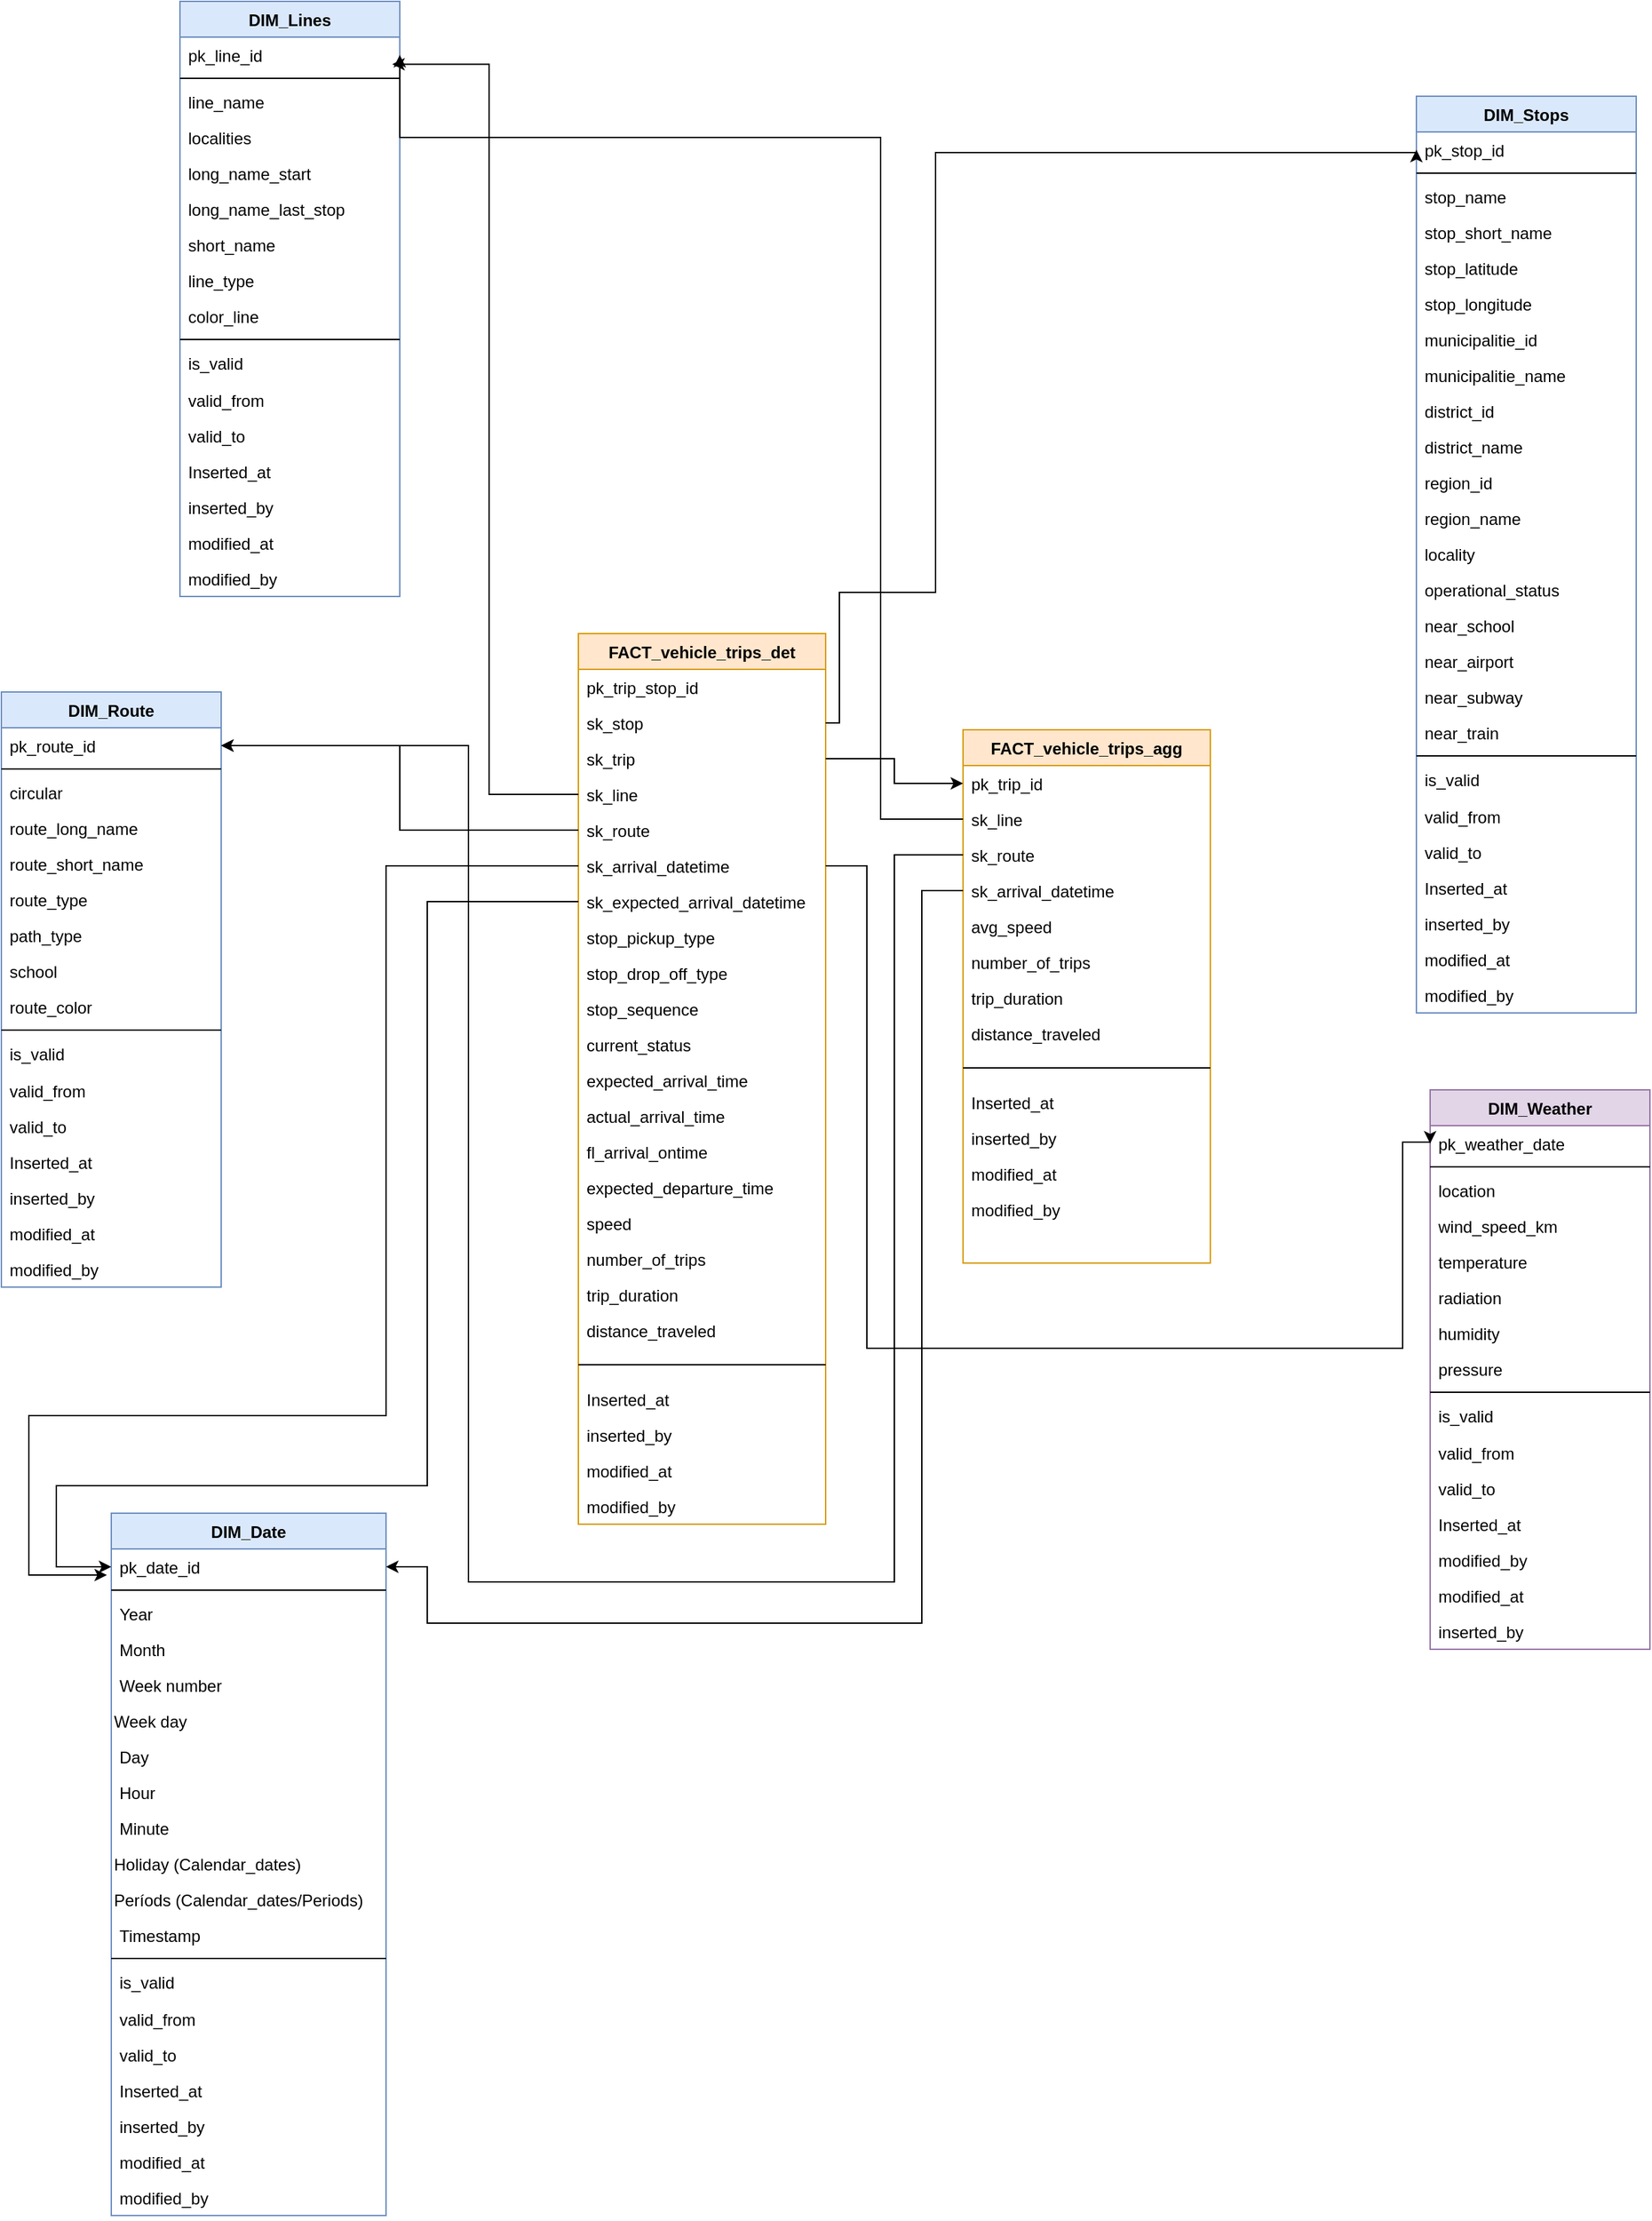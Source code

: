 <mxfile version="26.0.3">
  <diagram id="C5RBs43oDa-KdzZeNtuy" name="Page-1">
    <mxGraphModel dx="2336" dy="1954" grid="1" gridSize="10" guides="1" tooltips="1" connect="1" arrows="1" fold="1" page="1" pageScale="1" pageWidth="827" pageHeight="1169" math="0" shadow="0">
      <root>
        <mxCell id="WIyWlLk6GJQsqaUBKTNV-0" />
        <mxCell id="WIyWlLk6GJQsqaUBKTNV-1" parent="WIyWlLk6GJQsqaUBKTNV-0" />
        <mxCell id="zkfFHV4jXpPFQw0GAbJ--0" value="DIM_Stops" style="swimlane;fontStyle=1;align=center;verticalAlign=top;childLayout=stackLayout;horizontal=1;startSize=26;horizontalStack=0;resizeParent=1;resizeLast=0;collapsible=1;marginBottom=0;rounded=0;shadow=0;strokeWidth=1;fillColor=#dae8fc;strokeColor=#6c8ebf;" parent="WIyWlLk6GJQsqaUBKTNV-1" vertex="1">
          <mxGeometry x="960" y="39" width="160" height="667" as="geometry">
            <mxRectangle x="230" y="140" width="160" height="26" as="alternateBounds" />
          </mxGeometry>
        </mxCell>
        <mxCell id="_TcO5piXAlXQWF_fzurX-78" value="pk_stop_id" style="text;align=left;verticalAlign=top;spacingLeft=4;spacingRight=4;overflow=hidden;rotatable=0;points=[[0,0.5],[1,0.5]];portConstraint=eastwest;" vertex="1" parent="zkfFHV4jXpPFQw0GAbJ--0">
          <mxGeometry y="26" width="160" height="26" as="geometry" />
        </mxCell>
        <mxCell id="_TcO5piXAlXQWF_fzurX-111" value="" style="line;html=1;strokeWidth=1;align=left;verticalAlign=middle;spacingTop=-1;spacingLeft=3;spacingRight=3;rotatable=0;labelPosition=right;points=[];portConstraint=eastwest;" vertex="1" parent="zkfFHV4jXpPFQw0GAbJ--0">
          <mxGeometry y="52" width="160" height="8" as="geometry" />
        </mxCell>
        <mxCell id="ytz7FSk_HXRQJkS6BDHi-58" value="stop_name" style="text;align=left;verticalAlign=top;spacingLeft=4;spacingRight=4;overflow=hidden;rotatable=0;points=[[0,0.5],[1,0.5]];portConstraint=eastwest;" parent="zkfFHV4jXpPFQw0GAbJ--0" vertex="1">
          <mxGeometry y="60" width="160" height="26" as="geometry" />
        </mxCell>
        <mxCell id="_TcO5piXAlXQWF_fzurX-109" value="stop_short_name" style="text;align=left;verticalAlign=top;spacingLeft=4;spacingRight=4;overflow=hidden;rotatable=0;points=[[0,0.5],[1,0.5]];portConstraint=eastwest;" vertex="1" parent="zkfFHV4jXpPFQw0GAbJ--0">
          <mxGeometry y="86" width="160" height="26" as="geometry" />
        </mxCell>
        <mxCell id="_TcO5piXAlXQWF_fzurX-102" value="stop_latitude" style="text;align=left;verticalAlign=top;spacingLeft=4;spacingRight=4;overflow=hidden;rotatable=0;points=[[0,0.5],[1,0.5]];portConstraint=eastwest;" vertex="1" parent="zkfFHV4jXpPFQw0GAbJ--0">
          <mxGeometry y="112" width="160" height="26" as="geometry" />
        </mxCell>
        <mxCell id="_TcO5piXAlXQWF_fzurX-103" value="stop_longitude" style="text;align=left;verticalAlign=top;spacingLeft=4;spacingRight=4;overflow=hidden;rotatable=0;points=[[0,0.5],[1,0.5]];portConstraint=eastwest;" vertex="1" parent="zkfFHV4jXpPFQw0GAbJ--0">
          <mxGeometry y="138" width="160" height="26" as="geometry" />
        </mxCell>
        <mxCell id="zkfFHV4jXpPFQw0GAbJ--1" value="municipalitie_id" style="text;align=left;verticalAlign=top;spacingLeft=4;spacingRight=4;overflow=hidden;rotatable=0;points=[[0,0.5],[1,0.5]];portConstraint=eastwest;" parent="zkfFHV4jXpPFQw0GAbJ--0" vertex="1">
          <mxGeometry y="164" width="160" height="26" as="geometry" />
        </mxCell>
        <mxCell id="zkfFHV4jXpPFQw0GAbJ--3" value="municipalitie_name" style="text;align=left;verticalAlign=top;spacingLeft=4;spacingRight=4;overflow=hidden;rotatable=0;points=[[0,0.5],[1,0.5]];portConstraint=eastwest;rounded=0;shadow=0;html=0;" parent="zkfFHV4jXpPFQw0GAbJ--0" vertex="1">
          <mxGeometry y="190" width="160" height="26" as="geometry" />
        </mxCell>
        <mxCell id="ytz7FSk_HXRQJkS6BDHi-59" value="district_id" style="text;align=left;verticalAlign=top;spacingLeft=4;spacingRight=4;overflow=hidden;rotatable=0;points=[[0,0.5],[1,0.5]];portConstraint=eastwest;" parent="zkfFHV4jXpPFQw0GAbJ--0" vertex="1">
          <mxGeometry y="216" width="160" height="26" as="geometry" />
        </mxCell>
        <mxCell id="zkfFHV4jXpPFQw0GAbJ--2" value="district_name" style="text;align=left;verticalAlign=top;spacingLeft=4;spacingRight=4;overflow=hidden;rotatable=0;points=[[0,0.5],[1,0.5]];portConstraint=eastwest;rounded=0;shadow=0;html=0;" parent="zkfFHV4jXpPFQw0GAbJ--0" vertex="1">
          <mxGeometry y="242" width="160" height="26" as="geometry" />
        </mxCell>
        <mxCell id="ytz7FSk_HXRQJkS6BDHi-60" value="region_id" style="text;align=left;verticalAlign=top;spacingLeft=4;spacingRight=4;overflow=hidden;rotatable=0;points=[[0,0.5],[1,0.5]];portConstraint=eastwest;rounded=0;shadow=0;html=0;" parent="zkfFHV4jXpPFQw0GAbJ--0" vertex="1">
          <mxGeometry y="268" width="160" height="26" as="geometry" />
        </mxCell>
        <mxCell id="ytz7FSk_HXRQJkS6BDHi-61" value="region_name" style="text;align=left;verticalAlign=top;spacingLeft=4;spacingRight=4;overflow=hidden;rotatable=0;points=[[0,0.5],[1,0.5]];portConstraint=eastwest;rounded=0;shadow=0;html=0;" parent="zkfFHV4jXpPFQw0GAbJ--0" vertex="1">
          <mxGeometry y="294" width="160" height="26" as="geometry" />
        </mxCell>
        <mxCell id="_TcO5piXAlXQWF_fzurX-177" value="locality" style="text;align=left;verticalAlign=top;spacingLeft=4;spacingRight=4;overflow=hidden;rotatable=0;points=[[0,0.5],[1,0.5]];portConstraint=eastwest;rounded=0;shadow=0;html=0;" vertex="1" parent="zkfFHV4jXpPFQw0GAbJ--0">
          <mxGeometry y="320" width="160" height="26" as="geometry" />
        </mxCell>
        <mxCell id="_TcO5piXAlXQWF_fzurX-104" value="operational_status" style="text;align=left;verticalAlign=top;spacingLeft=4;spacingRight=4;overflow=hidden;rotatable=0;points=[[0,0.5],[1,0.5]];portConstraint=eastwest;" vertex="1" parent="zkfFHV4jXpPFQw0GAbJ--0">
          <mxGeometry y="346" width="160" height="26" as="geometry" />
        </mxCell>
        <mxCell id="_TcO5piXAlXQWF_fzurX-105" value="near_school" style="text;align=left;verticalAlign=top;spacingLeft=4;spacingRight=4;overflow=hidden;rotatable=0;points=[[0,0.5],[1,0.5]];portConstraint=eastwest;" vertex="1" parent="zkfFHV4jXpPFQw0GAbJ--0">
          <mxGeometry y="372" width="160" height="26" as="geometry" />
        </mxCell>
        <mxCell id="_TcO5piXAlXQWF_fzurX-106" value="near_airport" style="text;align=left;verticalAlign=top;spacingLeft=4;spacingRight=4;overflow=hidden;rotatable=0;points=[[0,0.5],[1,0.5]];portConstraint=eastwest;" vertex="1" parent="zkfFHV4jXpPFQw0GAbJ--0">
          <mxGeometry y="398" width="160" height="26" as="geometry" />
        </mxCell>
        <mxCell id="_TcO5piXAlXQWF_fzurX-107" value="near_subway" style="text;align=left;verticalAlign=top;spacingLeft=4;spacingRight=4;overflow=hidden;rotatable=0;points=[[0,0.5],[1,0.5]];portConstraint=eastwest;" vertex="1" parent="zkfFHV4jXpPFQw0GAbJ--0">
          <mxGeometry y="424" width="160" height="26" as="geometry" />
        </mxCell>
        <mxCell id="_TcO5piXAlXQWF_fzurX-108" value="near_train" style="text;align=left;verticalAlign=top;spacingLeft=4;spacingRight=4;overflow=hidden;rotatable=0;points=[[0,0.5],[1,0.5]];portConstraint=eastwest;" vertex="1" parent="zkfFHV4jXpPFQw0GAbJ--0">
          <mxGeometry y="450" width="160" height="26" as="geometry" />
        </mxCell>
        <mxCell id="zkfFHV4jXpPFQw0GAbJ--4" value="" style="line;html=1;strokeWidth=1;align=left;verticalAlign=middle;spacingTop=-1;spacingLeft=3;spacingRight=3;rotatable=0;labelPosition=right;points=[];portConstraint=eastwest;" parent="zkfFHV4jXpPFQw0GAbJ--0" vertex="1">
          <mxGeometry y="476" width="160" height="8" as="geometry" />
        </mxCell>
        <mxCell id="_TcO5piXAlXQWF_fzurX-35" value="is_valid" style="text;align=left;verticalAlign=top;spacingLeft=4;spacingRight=4;overflow=hidden;rotatable=0;points=[[0,0.5],[1,0.5]];portConstraint=eastwest;rounded=0;shadow=0;html=0;" vertex="1" parent="zkfFHV4jXpPFQw0GAbJ--0">
          <mxGeometry y="484" width="160" height="27" as="geometry" />
        </mxCell>
        <mxCell id="_TcO5piXAlXQWF_fzurX-36" value="valid_from" style="text;align=left;verticalAlign=top;spacingLeft=4;spacingRight=4;overflow=hidden;rotatable=0;points=[[0,0.5],[1,0.5]];portConstraint=eastwest;" vertex="1" parent="zkfFHV4jXpPFQw0GAbJ--0">
          <mxGeometry y="511" width="160" height="26" as="geometry" />
        </mxCell>
        <mxCell id="_TcO5piXAlXQWF_fzurX-37" value="valid_to" style="text;align=left;verticalAlign=top;spacingLeft=4;spacingRight=4;overflow=hidden;rotatable=0;points=[[0,0.5],[1,0.5]];portConstraint=eastwest;" vertex="1" parent="zkfFHV4jXpPFQw0GAbJ--0">
          <mxGeometry y="537" width="160" height="26" as="geometry" />
        </mxCell>
        <mxCell id="_TcO5piXAlXQWF_fzurX-38" value="Inserted_at" style="text;align=left;verticalAlign=top;spacingLeft=4;spacingRight=4;overflow=hidden;rotatable=0;points=[[0,0.5],[1,0.5]];portConstraint=eastwest;" vertex="1" parent="zkfFHV4jXpPFQw0GAbJ--0">
          <mxGeometry y="563" width="160" height="26" as="geometry" />
        </mxCell>
        <mxCell id="_TcO5piXAlXQWF_fzurX-39" value="inserted_by" style="text;align=left;verticalAlign=top;spacingLeft=4;spacingRight=4;overflow=hidden;rotatable=0;points=[[0,0.5],[1,0.5]];portConstraint=eastwest;" vertex="1" parent="zkfFHV4jXpPFQw0GAbJ--0">
          <mxGeometry y="589" width="160" height="26" as="geometry" />
        </mxCell>
        <mxCell id="_TcO5piXAlXQWF_fzurX-40" value="modified_at&#xa;" style="text;align=left;verticalAlign=top;spacingLeft=4;spacingRight=4;overflow=hidden;rotatable=0;points=[[0,0.5],[1,0.5]];portConstraint=eastwest;" vertex="1" parent="zkfFHV4jXpPFQw0GAbJ--0">
          <mxGeometry y="615" width="160" height="26" as="geometry" />
        </mxCell>
        <mxCell id="_TcO5piXAlXQWF_fzurX-41" value="modified_by" style="text;align=left;verticalAlign=top;spacingLeft=4;spacingRight=4;overflow=hidden;rotatable=0;points=[[0,0.5],[1,0.5]];portConstraint=eastwest;" vertex="1" parent="zkfFHV4jXpPFQw0GAbJ--0">
          <mxGeometry y="641" width="160" height="26" as="geometry" />
        </mxCell>
        <mxCell id="zkfFHV4jXpPFQw0GAbJ--6" value="DIM_Lines" style="swimlane;fontStyle=1;align=center;verticalAlign=top;childLayout=stackLayout;horizontal=1;startSize=26;horizontalStack=0;resizeParent=1;resizeLast=0;collapsible=1;marginBottom=0;rounded=0;shadow=0;strokeWidth=1;fillColor=#dae8fc;strokeColor=#6c8ebf;" parent="WIyWlLk6GJQsqaUBKTNV-1" vertex="1">
          <mxGeometry x="60" y="-30" width="160" height="433" as="geometry">
            <mxRectangle x="20" y="140" width="160" height="26" as="alternateBounds" />
          </mxGeometry>
        </mxCell>
        <mxCell id="zkfFHV4jXpPFQw0GAbJ--7" value="pk_line_id" style="text;align=left;verticalAlign=top;spacingLeft=4;spacingRight=4;overflow=hidden;rotatable=0;points=[[0,0.5],[1,0.5]];portConstraint=eastwest;" parent="zkfFHV4jXpPFQw0GAbJ--6" vertex="1">
          <mxGeometry y="26" width="160" height="26" as="geometry" />
        </mxCell>
        <mxCell id="zkfFHV4jXpPFQw0GAbJ--9" value="" style="line;html=1;strokeWidth=1;align=left;verticalAlign=middle;spacingTop=-1;spacingLeft=3;spacingRight=3;rotatable=0;labelPosition=right;points=[];portConstraint=eastwest;" parent="zkfFHV4jXpPFQw0GAbJ--6" vertex="1">
          <mxGeometry y="52" width="160" height="8" as="geometry" />
        </mxCell>
        <mxCell id="zkfFHV4jXpPFQw0GAbJ--8" value="line_name" style="text;align=left;verticalAlign=top;spacingLeft=4;spacingRight=4;overflow=hidden;rotatable=0;points=[[0,0.5],[1,0.5]];portConstraint=eastwest;rounded=0;shadow=0;html=0;" parent="zkfFHV4jXpPFQw0GAbJ--6" vertex="1">
          <mxGeometry y="60" width="160" height="26" as="geometry" />
        </mxCell>
        <mxCell id="ytz7FSk_HXRQJkS6BDHi-27" value="localities" style="text;align=left;verticalAlign=top;spacingLeft=4;spacingRight=4;overflow=hidden;rotatable=0;points=[[0,0.5],[1,0.5]];portConstraint=eastwest;rounded=0;shadow=0;html=0;" parent="zkfFHV4jXpPFQw0GAbJ--6" vertex="1">
          <mxGeometry y="86" width="160" height="26" as="geometry" />
        </mxCell>
        <mxCell id="ytz7FSk_HXRQJkS6BDHi-26" value="long_name_start" style="text;align=left;verticalAlign=top;spacingLeft=4;spacingRight=4;overflow=hidden;rotatable=0;points=[[0,0.5],[1,0.5]];portConstraint=eastwest;rounded=0;shadow=0;html=0;" parent="zkfFHV4jXpPFQw0GAbJ--6" vertex="1">
          <mxGeometry y="112" width="160" height="26" as="geometry" />
        </mxCell>
        <mxCell id="ytz7FSk_HXRQJkS6BDHi-56" value="long_name_last_stop" style="text;align=left;verticalAlign=top;spacingLeft=4;spacingRight=4;overflow=hidden;rotatable=0;points=[[0,0.5],[1,0.5]];portConstraint=eastwest;rounded=0;shadow=0;html=0;" parent="zkfFHV4jXpPFQw0GAbJ--6" vertex="1">
          <mxGeometry y="138" width="160" height="26" as="geometry" />
        </mxCell>
        <mxCell id="ytz7FSk_HXRQJkS6BDHi-25" value="short_name" style="text;align=left;verticalAlign=top;spacingLeft=4;spacingRight=4;overflow=hidden;rotatable=0;points=[[0,0.5],[1,0.5]];portConstraint=eastwest;rounded=0;shadow=0;html=0;" parent="zkfFHV4jXpPFQw0GAbJ--6" vertex="1">
          <mxGeometry y="164" width="160" height="26" as="geometry" />
        </mxCell>
        <mxCell id="_TcO5piXAlXQWF_fzurX-99" value="line_type" style="text;align=left;verticalAlign=top;spacingLeft=4;spacingRight=4;overflow=hidden;rotatable=0;points=[[0,0.5],[1,0.5]];portConstraint=eastwest;rounded=0;shadow=0;html=0;" vertex="1" parent="zkfFHV4jXpPFQw0GAbJ--6">
          <mxGeometry y="190" width="160" height="26" as="geometry" />
        </mxCell>
        <mxCell id="_TcO5piXAlXQWF_fzurX-81" value="color_line" style="text;align=left;verticalAlign=top;spacingLeft=4;spacingRight=4;overflow=hidden;rotatable=0;points=[[0,0.5],[1,0.5]];portConstraint=eastwest;rounded=0;shadow=0;html=0;" vertex="1" parent="zkfFHV4jXpPFQw0GAbJ--6">
          <mxGeometry y="216" width="160" height="26" as="geometry" />
        </mxCell>
        <mxCell id="_TcO5piXAlXQWF_fzurX-23" value="" style="line;html=1;strokeWidth=1;align=left;verticalAlign=middle;spacingTop=-1;spacingLeft=3;spacingRight=3;rotatable=0;labelPosition=right;points=[];portConstraint=eastwest;" vertex="1" parent="zkfFHV4jXpPFQw0GAbJ--6">
          <mxGeometry y="242" width="160" height="8" as="geometry" />
        </mxCell>
        <mxCell id="ytz7FSk_HXRQJkS6BDHi-29" value="is_valid" style="text;align=left;verticalAlign=top;spacingLeft=4;spacingRight=4;overflow=hidden;rotatable=0;points=[[0,0.5],[1,0.5]];portConstraint=eastwest;rounded=0;shadow=0;html=0;" parent="zkfFHV4jXpPFQw0GAbJ--6" vertex="1">
          <mxGeometry y="250" width="160" height="27" as="geometry" />
        </mxCell>
        <mxCell id="ytz7FSk_HXRQJkS6BDHi-37" value="valid_from" style="text;align=left;verticalAlign=top;spacingLeft=4;spacingRight=4;overflow=hidden;rotatable=0;points=[[0,0.5],[1,0.5]];portConstraint=eastwest;" parent="zkfFHV4jXpPFQw0GAbJ--6" vertex="1">
          <mxGeometry y="277" width="160" height="26" as="geometry" />
        </mxCell>
        <mxCell id="ytz7FSk_HXRQJkS6BDHi-36" value="valid_to" style="text;align=left;verticalAlign=top;spacingLeft=4;spacingRight=4;overflow=hidden;rotatable=0;points=[[0,0.5],[1,0.5]];portConstraint=eastwest;" parent="zkfFHV4jXpPFQw0GAbJ--6" vertex="1">
          <mxGeometry y="303" width="160" height="26" as="geometry" />
        </mxCell>
        <mxCell id="zkfFHV4jXpPFQw0GAbJ--11" value="Inserted_at" style="text;align=left;verticalAlign=top;spacingLeft=4;spacingRight=4;overflow=hidden;rotatable=0;points=[[0,0.5],[1,0.5]];portConstraint=eastwest;" parent="zkfFHV4jXpPFQw0GAbJ--6" vertex="1">
          <mxGeometry y="329" width="160" height="26" as="geometry" />
        </mxCell>
        <mxCell id="ytz7FSk_HXRQJkS6BDHi-35" value="inserted_by" style="text;align=left;verticalAlign=top;spacingLeft=4;spacingRight=4;overflow=hidden;rotatable=0;points=[[0,0.5],[1,0.5]];portConstraint=eastwest;" parent="zkfFHV4jXpPFQw0GAbJ--6" vertex="1">
          <mxGeometry y="355" width="160" height="26" as="geometry" />
        </mxCell>
        <mxCell id="ytz7FSk_HXRQJkS6BDHi-38" value="modified_at&#xa;" style="text;align=left;verticalAlign=top;spacingLeft=4;spacingRight=4;overflow=hidden;rotatable=0;points=[[0,0.5],[1,0.5]];portConstraint=eastwest;" parent="zkfFHV4jXpPFQw0GAbJ--6" vertex="1">
          <mxGeometry y="381" width="160" height="26" as="geometry" />
        </mxCell>
        <mxCell id="_TcO5piXAlXQWF_fzurX-0" value="modified_by" style="text;align=left;verticalAlign=top;spacingLeft=4;spacingRight=4;overflow=hidden;rotatable=0;points=[[0,0.5],[1,0.5]];portConstraint=eastwest;" vertex="1" parent="zkfFHV4jXpPFQw0GAbJ--6">
          <mxGeometry y="407" width="160" height="26" as="geometry" />
        </mxCell>
        <mxCell id="zkfFHV4jXpPFQw0GAbJ--17" value="DIM_Date" style="swimlane;fontStyle=1;align=center;verticalAlign=top;childLayout=stackLayout;horizontal=1;startSize=26;horizontalStack=0;resizeParent=1;resizeLast=0;collapsible=1;marginBottom=0;rounded=0;shadow=0;strokeWidth=1;fillColor=#dae8fc;strokeColor=#6c8ebf;" parent="WIyWlLk6GJQsqaUBKTNV-1" vertex="1">
          <mxGeometry x="10" y="1070" width="200" height="511" as="geometry">
            <mxRectangle x="660" y="40" width="160" height="26" as="alternateBounds" />
          </mxGeometry>
        </mxCell>
        <mxCell id="_TcO5piXAlXQWF_fzurX-112" value="pk_date_id" style="text;align=left;verticalAlign=top;spacingLeft=4;spacingRight=4;overflow=hidden;rotatable=0;points=[[0,0.5],[1,0.5]];portConstraint=eastwest;" vertex="1" parent="zkfFHV4jXpPFQw0GAbJ--17">
          <mxGeometry y="26" width="200" height="26" as="geometry" />
        </mxCell>
        <mxCell id="_TcO5piXAlXQWF_fzurX-115" value="" style="line;html=1;strokeWidth=1;align=left;verticalAlign=middle;spacingTop=-1;spacingLeft=3;spacingRight=3;rotatable=0;labelPosition=right;points=[];portConstraint=eastwest;" vertex="1" parent="zkfFHV4jXpPFQw0GAbJ--17">
          <mxGeometry y="52" width="200" height="8" as="geometry" />
        </mxCell>
        <mxCell id="zkfFHV4jXpPFQw0GAbJ--20" value="Year" style="text;align=left;verticalAlign=top;spacingLeft=4;spacingRight=4;overflow=hidden;rotatable=0;points=[[0,0.5],[1,0.5]];portConstraint=eastwest;rounded=0;shadow=0;html=0;" parent="zkfFHV4jXpPFQw0GAbJ--17" vertex="1">
          <mxGeometry y="60" width="200" height="26" as="geometry" />
        </mxCell>
        <mxCell id="zkfFHV4jXpPFQw0GAbJ--19" value="Month" style="text;align=left;verticalAlign=top;spacingLeft=4;spacingRight=4;overflow=hidden;rotatable=0;points=[[0,0.5],[1,0.5]];portConstraint=eastwest;rounded=0;shadow=0;html=0;" parent="zkfFHV4jXpPFQw0GAbJ--17" vertex="1">
          <mxGeometry y="86" width="200" height="26" as="geometry" />
        </mxCell>
        <mxCell id="zkfFHV4jXpPFQw0GAbJ--21" value="Week number" style="text;align=left;verticalAlign=top;spacingLeft=4;spacingRight=4;overflow=hidden;rotatable=0;points=[[0,0.5],[1,0.5]];portConstraint=eastwest;rounded=0;shadow=0;html=0;" parent="zkfFHV4jXpPFQw0GAbJ--17" vertex="1">
          <mxGeometry y="112" width="200" height="26" as="geometry" />
        </mxCell>
        <mxCell id="zbxnc2EqEYzO_61Se_PS-4" value="Week day" style="text;strokeColor=none;align=left;fillColor=none;verticalAlign=top;rounded=0;spacingRight=4;" parent="zkfFHV4jXpPFQw0GAbJ--17" vertex="1">
          <mxGeometry y="138" width="200" height="26" as="geometry" />
        </mxCell>
        <mxCell id="zkfFHV4jXpPFQw0GAbJ--18" value="Day" style="text;align=left;verticalAlign=top;spacingLeft=4;spacingRight=4;overflow=hidden;rotatable=0;points=[[0,0.5],[1,0.5]];portConstraint=eastwest;" parent="zkfFHV4jXpPFQw0GAbJ--17" vertex="1">
          <mxGeometry y="164" width="200" height="26" as="geometry" />
        </mxCell>
        <mxCell id="_TcO5piXAlXQWF_fzurX-113" value="Hour" style="text;align=left;verticalAlign=top;spacingLeft=4;spacingRight=4;overflow=hidden;rotatable=0;points=[[0,0.5],[1,0.5]];portConstraint=eastwest;" vertex="1" parent="zkfFHV4jXpPFQw0GAbJ--17">
          <mxGeometry y="190" width="200" height="26" as="geometry" />
        </mxCell>
        <mxCell id="_TcO5piXAlXQWF_fzurX-114" value="Minute" style="text;align=left;verticalAlign=top;spacingLeft=4;spacingRight=4;overflow=hidden;rotatable=0;points=[[0,0.5],[1,0.5]];portConstraint=eastwest;" vertex="1" parent="zkfFHV4jXpPFQw0GAbJ--17">
          <mxGeometry y="216" width="200" height="26" as="geometry" />
        </mxCell>
        <mxCell id="zbxnc2EqEYzO_61Se_PS-14" value="Holiday (Calendar_dates)" style="text;strokeColor=none;align=left;fillColor=none;verticalAlign=top;rounded=0;spacingRight=4;" parent="zkfFHV4jXpPFQw0GAbJ--17" vertex="1">
          <mxGeometry y="242" width="200" height="26" as="geometry" />
        </mxCell>
        <mxCell id="zbxnc2EqEYzO_61Se_PS-15" value="Períods (Calendar_dates/Periods)" style="text;strokeColor=none;align=left;fillColor=none;verticalAlign=top;rounded=0;spacingRight=4;" parent="zkfFHV4jXpPFQw0GAbJ--17" vertex="1">
          <mxGeometry y="268" width="200" height="26" as="geometry" />
        </mxCell>
        <mxCell id="ytz7FSk_HXRQJkS6BDHi-17" value="Timestamp" style="text;align=left;verticalAlign=top;spacingLeft=4;spacingRight=4;overflow=hidden;rotatable=0;points=[[0,0.5],[1,0.5]];portConstraint=eastwest;" parent="zkfFHV4jXpPFQw0GAbJ--17" vertex="1">
          <mxGeometry y="294" width="200" height="26" as="geometry" />
        </mxCell>
        <mxCell id="zkfFHV4jXpPFQw0GAbJ--23" value="" style="line;html=1;strokeWidth=1;align=left;verticalAlign=middle;spacingTop=-1;spacingLeft=3;spacingRight=3;rotatable=0;labelPosition=right;points=[];portConstraint=eastwest;" parent="zkfFHV4jXpPFQw0GAbJ--17" vertex="1">
          <mxGeometry y="320" width="200" height="8" as="geometry" />
        </mxCell>
        <mxCell id="_TcO5piXAlXQWF_fzurX-49" value="is_valid" style="text;align=left;verticalAlign=top;spacingLeft=4;spacingRight=4;overflow=hidden;rotatable=0;points=[[0,0.5],[1,0.5]];portConstraint=eastwest;rounded=0;shadow=0;html=0;" vertex="1" parent="zkfFHV4jXpPFQw0GAbJ--17">
          <mxGeometry y="328" width="200" height="27" as="geometry" />
        </mxCell>
        <mxCell id="_TcO5piXAlXQWF_fzurX-50" value="valid_from" style="text;align=left;verticalAlign=top;spacingLeft=4;spacingRight=4;overflow=hidden;rotatable=0;points=[[0,0.5],[1,0.5]];portConstraint=eastwest;" vertex="1" parent="zkfFHV4jXpPFQw0GAbJ--17">
          <mxGeometry y="355" width="200" height="26" as="geometry" />
        </mxCell>
        <mxCell id="_TcO5piXAlXQWF_fzurX-51" value="valid_to" style="text;align=left;verticalAlign=top;spacingLeft=4;spacingRight=4;overflow=hidden;rotatable=0;points=[[0,0.5],[1,0.5]];portConstraint=eastwest;" vertex="1" parent="zkfFHV4jXpPFQw0GAbJ--17">
          <mxGeometry y="381" width="200" height="26" as="geometry" />
        </mxCell>
        <mxCell id="_TcO5piXAlXQWF_fzurX-52" value="Inserted_at" style="text;align=left;verticalAlign=top;spacingLeft=4;spacingRight=4;overflow=hidden;rotatable=0;points=[[0,0.5],[1,0.5]];portConstraint=eastwest;" vertex="1" parent="zkfFHV4jXpPFQw0GAbJ--17">
          <mxGeometry y="407" width="200" height="26" as="geometry" />
        </mxCell>
        <mxCell id="_TcO5piXAlXQWF_fzurX-53" value="inserted_by" style="text;align=left;verticalAlign=top;spacingLeft=4;spacingRight=4;overflow=hidden;rotatable=0;points=[[0,0.5],[1,0.5]];portConstraint=eastwest;" vertex="1" parent="zkfFHV4jXpPFQw0GAbJ--17">
          <mxGeometry y="433" width="200" height="26" as="geometry" />
        </mxCell>
        <mxCell id="_TcO5piXAlXQWF_fzurX-54" value="modified_at&#xa;" style="text;align=left;verticalAlign=top;spacingLeft=4;spacingRight=4;overflow=hidden;rotatable=0;points=[[0,0.5],[1,0.5]];portConstraint=eastwest;" vertex="1" parent="zkfFHV4jXpPFQw0GAbJ--17">
          <mxGeometry y="459" width="200" height="26" as="geometry" />
        </mxCell>
        <mxCell id="_TcO5piXAlXQWF_fzurX-55" value="modified_by" style="text;align=left;verticalAlign=top;spacingLeft=4;spacingRight=4;overflow=hidden;rotatable=0;points=[[0,0.5],[1,0.5]];portConstraint=eastwest;" vertex="1" parent="zkfFHV4jXpPFQw0GAbJ--17">
          <mxGeometry y="485" width="200" height="26" as="geometry" />
        </mxCell>
        <mxCell id="ytz7FSk_HXRQJkS6BDHi-0" value="FACT_vehicle_trips_det" style="swimlane;fontStyle=1;align=center;verticalAlign=top;childLayout=stackLayout;horizontal=1;startSize=26;horizontalStack=0;resizeParent=1;resizeLast=0;collapsible=1;marginBottom=0;rounded=0;shadow=0;strokeWidth=1;fillColor=#ffe6cc;strokeColor=#d79b00;" parent="WIyWlLk6GJQsqaUBKTNV-1" vertex="1">
          <mxGeometry x="350" y="430" width="180" height="648" as="geometry">
            <mxRectangle x="230" y="140" width="160" height="26" as="alternateBounds" />
          </mxGeometry>
        </mxCell>
        <mxCell id="vz89h9KPM2LxilviJ_0N-10" value="pk_trip_stop_id" style="text;align=left;verticalAlign=top;spacingLeft=4;spacingRight=4;overflow=hidden;rotatable=0;points=[[0,0.5],[1,0.5]];portConstraint=eastwest;rounded=0;shadow=0;html=0;" parent="ytz7FSk_HXRQJkS6BDHi-0" vertex="1">
          <mxGeometry y="26" width="180" height="26" as="geometry" />
        </mxCell>
        <mxCell id="vz89h9KPM2LxilviJ_0N-11" value="sk_stop" style="text;align=left;verticalAlign=top;spacingLeft=4;spacingRight=4;overflow=hidden;rotatable=0;points=[[0,0.5],[1,0.5]];portConstraint=eastwest;rounded=0;shadow=0;html=0;" parent="ytz7FSk_HXRQJkS6BDHi-0" vertex="1">
          <mxGeometry y="52" width="180" height="26" as="geometry" />
        </mxCell>
        <mxCell id="ytz7FSk_HXRQJkS6BDHi-18" value="sk_trip" style="text;align=left;verticalAlign=top;spacingLeft=4;spacingRight=4;overflow=hidden;rotatable=0;points=[[0,0.5],[1,0.5]];portConstraint=eastwest;rounded=0;shadow=0;html=0;" parent="ytz7FSk_HXRQJkS6BDHi-0" vertex="1">
          <mxGeometry y="78" width="180" height="26" as="geometry" />
        </mxCell>
        <mxCell id="ytz7FSk_HXRQJkS6BDHi-23" value="sk_line" style="text;align=left;verticalAlign=top;spacingLeft=4;spacingRight=4;overflow=hidden;rotatable=0;points=[[0,0.5],[1,0.5]];portConstraint=eastwest;rounded=0;shadow=0;html=0;" parent="ytz7FSk_HXRQJkS6BDHi-0" vertex="1">
          <mxGeometry y="104" width="180" height="26" as="geometry" />
        </mxCell>
        <mxCell id="ytz7FSk_HXRQJkS6BDHi-63" value="sk_route" style="text;align=left;verticalAlign=top;spacingLeft=4;spacingRight=4;overflow=hidden;rotatable=0;points=[[0,0.5],[1,0.5]];portConstraint=eastwest;rounded=0;shadow=0;html=0;" parent="ytz7FSk_HXRQJkS6BDHi-0" vertex="1">
          <mxGeometry y="130" width="180" height="26" as="geometry" />
        </mxCell>
        <mxCell id="ytz7FSk_HXRQJkS6BDHi-33" value="sk_arrival_datetime" style="text;align=left;verticalAlign=top;spacingLeft=4;spacingRight=4;overflow=hidden;rotatable=0;points=[[0,0.5],[1,0.5]];portConstraint=eastwest;rounded=0;shadow=0;html=0;" parent="ytz7FSk_HXRQJkS6BDHi-0" vertex="1">
          <mxGeometry y="156" width="180" height="26" as="geometry" />
        </mxCell>
        <mxCell id="ytz7FSk_HXRQJkS6BDHi-16" value="sk_expected_arrival_datetime" style="text;align=left;verticalAlign=top;spacingLeft=4;spacingRight=4;overflow=hidden;rotatable=0;points=[[0,0.5],[1,0.5]];portConstraint=eastwest;rounded=0;shadow=0;html=0;" parent="ytz7FSk_HXRQJkS6BDHi-0" vertex="1">
          <mxGeometry y="182" width="180" height="26" as="geometry" />
        </mxCell>
        <mxCell id="_TcO5piXAlXQWF_fzurX-165" value="stop_pickup_type" style="text;align=left;verticalAlign=top;spacingLeft=4;spacingRight=4;overflow=hidden;rotatable=0;points=[[0,0.5],[1,0.5]];portConstraint=eastwest;" vertex="1" parent="ytz7FSk_HXRQJkS6BDHi-0">
          <mxGeometry y="208" width="180" height="26" as="geometry" />
        </mxCell>
        <mxCell id="_TcO5piXAlXQWF_fzurX-164" value="stop_drop_off_type" style="text;align=left;verticalAlign=top;spacingLeft=4;spacingRight=4;overflow=hidden;rotatable=0;points=[[0,0.5],[1,0.5]];portConstraint=eastwest;" vertex="1" parent="ytz7FSk_HXRQJkS6BDHi-0">
          <mxGeometry y="234" width="180" height="26" as="geometry" />
        </mxCell>
        <mxCell id="_TcO5piXAlXQWF_fzurX-166" value="stop_sequence" style="text;align=left;verticalAlign=top;spacingLeft=4;spacingRight=4;overflow=hidden;rotatable=0;points=[[0,0.5],[1,0.5]];portConstraint=eastwest;" vertex="1" parent="ytz7FSk_HXRQJkS6BDHi-0">
          <mxGeometry y="260" width="180" height="26" as="geometry" />
        </mxCell>
        <mxCell id="vz89h9KPM2LxilviJ_0N-20" value="current_status" style="text;align=left;verticalAlign=top;spacingLeft=4;spacingRight=4;overflow=hidden;rotatable=0;points=[[0,0.5],[1,0.5]];portConstraint=eastwest;rounded=0;shadow=0;html=0;" parent="ytz7FSk_HXRQJkS6BDHi-0" vertex="1">
          <mxGeometry y="286" width="180" height="26" as="geometry" />
        </mxCell>
        <mxCell id="_TcO5piXAlXQWF_fzurX-167" value="expected_arrival_time" style="text;align=left;verticalAlign=top;spacingLeft=4;spacingRight=4;overflow=hidden;rotatable=0;points=[[0,0.5],[1,0.5]];portConstraint=eastwest;" vertex="1" parent="ytz7FSk_HXRQJkS6BDHi-0">
          <mxGeometry y="312" width="180" height="26" as="geometry" />
        </mxCell>
        <mxCell id="_TcO5piXAlXQWF_fzurX-162" value="actual_arrival_time" style="text;align=left;verticalAlign=top;spacingLeft=4;spacingRight=4;overflow=hidden;rotatable=0;points=[[0,0.5],[1,0.5]];portConstraint=eastwest;" vertex="1" parent="ytz7FSk_HXRQJkS6BDHi-0">
          <mxGeometry y="338" width="180" height="26" as="geometry" />
        </mxCell>
        <mxCell id="_TcO5piXAlXQWF_fzurX-116" value="fl_arrival_ontime" style="text;align=left;verticalAlign=top;spacingLeft=4;spacingRight=4;overflow=hidden;rotatable=0;points=[[0,0.5],[1,0.5]];portConstraint=eastwest;rounded=0;shadow=0;html=0;" vertex="1" parent="ytz7FSk_HXRQJkS6BDHi-0">
          <mxGeometry y="364" width="180" height="26" as="geometry" />
        </mxCell>
        <mxCell id="_TcO5piXAlXQWF_fzurX-163" value="expected_departure_time" style="text;align=left;verticalAlign=top;spacingLeft=4;spacingRight=4;overflow=hidden;rotatable=0;points=[[0,0.5],[1,0.5]];portConstraint=eastwest;" vertex="1" parent="ytz7FSk_HXRQJkS6BDHi-0">
          <mxGeometry y="390" width="180" height="26" as="geometry" />
        </mxCell>
        <mxCell id="ytz7FSk_HXRQJkS6BDHi-76" value="speed" style="text;align=left;verticalAlign=top;spacingLeft=4;spacingRight=4;overflow=hidden;rotatable=0;points=[[0,0.5],[1,0.5]];portConstraint=eastwest;rounded=0;shadow=0;html=0;" parent="ytz7FSk_HXRQJkS6BDHi-0" vertex="1">
          <mxGeometry y="416" width="180" height="26" as="geometry" />
        </mxCell>
        <mxCell id="ytz7FSk_HXRQJkS6BDHi-52" value="number_of_trips" style="text;align=left;verticalAlign=top;spacingLeft=4;spacingRight=4;overflow=hidden;rotatable=0;points=[[0,0.5],[1,0.5]];portConstraint=eastwest;rounded=0;shadow=0;html=0;" parent="ytz7FSk_HXRQJkS6BDHi-0" vertex="1">
          <mxGeometry y="442" width="180" height="26" as="geometry" />
        </mxCell>
        <mxCell id="ytz7FSk_HXRQJkS6BDHi-50" value="trip_duration" style="text;align=left;verticalAlign=top;spacingLeft=4;spacingRight=4;overflow=hidden;rotatable=0;points=[[0,0.5],[1,0.5]];portConstraint=eastwest;rounded=0;shadow=0;html=0;" parent="ytz7FSk_HXRQJkS6BDHi-0" vertex="1">
          <mxGeometry y="468" width="180" height="26" as="geometry" />
        </mxCell>
        <mxCell id="ytz7FSk_HXRQJkS6BDHi-49" value="distance_traveled" style="text;align=left;verticalAlign=top;spacingLeft=4;spacingRight=4;overflow=hidden;rotatable=0;points=[[0,0.5],[1,0.5]];portConstraint=eastwest;rounded=0;shadow=0;html=0;" parent="ytz7FSk_HXRQJkS6BDHi-0" vertex="1">
          <mxGeometry y="494" width="180" height="26" as="geometry" />
        </mxCell>
        <mxCell id="ytz7FSk_HXRQJkS6BDHi-4" value="" style="line;html=1;strokeWidth=1;align=left;verticalAlign=middle;spacingTop=-1;spacingLeft=3;spacingRight=3;rotatable=0;labelPosition=right;points=[];portConstraint=eastwest;" parent="ytz7FSk_HXRQJkS6BDHi-0" vertex="1">
          <mxGeometry y="520" width="180" height="24" as="geometry" />
        </mxCell>
        <mxCell id="_TcO5piXAlXQWF_fzurX-64" value="Inserted_at" style="text;align=left;verticalAlign=top;spacingLeft=4;spacingRight=4;overflow=hidden;rotatable=0;points=[[0,0.5],[1,0.5]];portConstraint=eastwest;" vertex="1" parent="ytz7FSk_HXRQJkS6BDHi-0">
          <mxGeometry y="544" width="180" height="26" as="geometry" />
        </mxCell>
        <mxCell id="_TcO5piXAlXQWF_fzurX-65" value="inserted_by" style="text;align=left;verticalAlign=top;spacingLeft=4;spacingRight=4;overflow=hidden;rotatable=0;points=[[0,0.5],[1,0.5]];portConstraint=eastwest;" vertex="1" parent="ytz7FSk_HXRQJkS6BDHi-0">
          <mxGeometry y="570" width="180" height="26" as="geometry" />
        </mxCell>
        <mxCell id="_TcO5piXAlXQWF_fzurX-66" value="modified_at&#xa;" style="text;align=left;verticalAlign=top;spacingLeft=4;spacingRight=4;overflow=hidden;rotatable=0;points=[[0,0.5],[1,0.5]];portConstraint=eastwest;" vertex="1" parent="ytz7FSk_HXRQJkS6BDHi-0">
          <mxGeometry y="596" width="180" height="26" as="geometry" />
        </mxCell>
        <mxCell id="_TcO5piXAlXQWF_fzurX-67" value="modified_by" style="text;align=left;verticalAlign=top;spacingLeft=4;spacingRight=4;overflow=hidden;rotatable=0;points=[[0,0.5],[1,0.5]];portConstraint=eastwest;" vertex="1" parent="ytz7FSk_HXRQJkS6BDHi-0">
          <mxGeometry y="622" width="180" height="26" as="geometry" />
        </mxCell>
        <mxCell id="ytz7FSk_HXRQJkS6BDHi-64" value="DIM_Route" style="swimlane;fontStyle=1;align=center;verticalAlign=top;childLayout=stackLayout;horizontal=1;startSize=26;horizontalStack=0;resizeParent=1;resizeLast=0;collapsible=1;marginBottom=0;rounded=0;shadow=0;strokeWidth=1;fillColor=#dae8fc;strokeColor=#6c8ebf;" parent="WIyWlLk6GJQsqaUBKTNV-1" vertex="1">
          <mxGeometry x="-70" y="472.5" width="160" height="433" as="geometry">
            <mxRectangle x="230" y="140" width="160" height="26" as="alternateBounds" />
          </mxGeometry>
        </mxCell>
        <mxCell id="ytz7FSk_HXRQJkS6BDHi-65" value="pk_route_id" style="text;align=left;verticalAlign=top;spacingLeft=4;spacingRight=4;overflow=hidden;rotatable=0;points=[[0,0.5],[1,0.5]];portConstraint=eastwest;" parent="ytz7FSk_HXRQJkS6BDHi-64" vertex="1">
          <mxGeometry y="26" width="160" height="26" as="geometry" />
        </mxCell>
        <mxCell id="_TcO5piXAlXQWF_fzurX-101" value="" style="line;html=1;strokeWidth=1;align=left;verticalAlign=middle;spacingTop=-1;spacingLeft=3;spacingRight=3;rotatable=0;labelPosition=right;points=[];portConstraint=eastwest;" vertex="1" parent="ytz7FSk_HXRQJkS6BDHi-64">
          <mxGeometry y="52" width="160" height="8" as="geometry" />
        </mxCell>
        <mxCell id="ytz7FSk_HXRQJkS6BDHi-70" value="circular" style="text;align=left;verticalAlign=top;spacingLeft=4;spacingRight=4;overflow=hidden;rotatable=0;points=[[0,0.5],[1,0.5]];portConstraint=eastwest;rounded=0;shadow=0;html=0;" parent="ytz7FSk_HXRQJkS6BDHi-64" vertex="1">
          <mxGeometry y="60" width="160" height="26" as="geometry" />
        </mxCell>
        <mxCell id="_TcO5piXAlXQWF_fzurX-97" value="route_long_name" style="text;align=left;verticalAlign=top;spacingLeft=4;spacingRight=4;overflow=hidden;rotatable=0;points=[[0,0.5],[1,0.5]];portConstraint=eastwest;rounded=0;shadow=0;html=0;" vertex="1" parent="ytz7FSk_HXRQJkS6BDHi-64">
          <mxGeometry y="86" width="160" height="26" as="geometry" />
        </mxCell>
        <mxCell id="ytz7FSk_HXRQJkS6BDHi-71" value="route_short_name" style="text;align=left;verticalAlign=top;spacingLeft=4;spacingRight=4;overflow=hidden;rotatable=0;points=[[0,0.5],[1,0.5]];portConstraint=eastwest;rounded=0;shadow=0;html=0;" parent="ytz7FSk_HXRQJkS6BDHi-64" vertex="1">
          <mxGeometry y="112" width="160" height="26" as="geometry" />
        </mxCell>
        <mxCell id="_TcO5piXAlXQWF_fzurX-100" value="route_type" style="text;align=left;verticalAlign=top;spacingLeft=4;spacingRight=4;overflow=hidden;rotatable=0;points=[[0,0.5],[1,0.5]];portConstraint=eastwest;rounded=0;shadow=0;html=0;" vertex="1" parent="ytz7FSk_HXRQJkS6BDHi-64">
          <mxGeometry y="138" width="160" height="26" as="geometry" />
        </mxCell>
        <mxCell id="_TcO5piXAlXQWF_fzurX-98" value="path_type" style="text;align=left;verticalAlign=top;spacingLeft=4;spacingRight=4;overflow=hidden;rotatable=0;points=[[0,0.5],[1,0.5]];portConstraint=eastwest;rounded=0;shadow=0;html=0;" vertex="1" parent="ytz7FSk_HXRQJkS6BDHi-64">
          <mxGeometry y="164" width="160" height="26" as="geometry" />
        </mxCell>
        <mxCell id="ytz7FSk_HXRQJkS6BDHi-74" value="school" style="text;align=left;verticalAlign=top;spacingLeft=4;spacingRight=4;overflow=hidden;rotatable=0;points=[[0,0.5],[1,0.5]];portConstraint=eastwest;rounded=0;shadow=0;html=0;" parent="ytz7FSk_HXRQJkS6BDHi-64" vertex="1">
          <mxGeometry y="190" width="160" height="26" as="geometry" />
        </mxCell>
        <mxCell id="ytz7FSk_HXRQJkS6BDHi-66" value="route_color" style="text;align=left;verticalAlign=top;spacingLeft=4;spacingRight=4;overflow=hidden;rotatable=0;points=[[0,0.5],[1,0.5]];portConstraint=eastwest;rounded=0;shadow=0;html=0;" parent="ytz7FSk_HXRQJkS6BDHi-64" vertex="1">
          <mxGeometry y="216" width="160" height="26" as="geometry" />
        </mxCell>
        <mxCell id="ytz7FSk_HXRQJkS6BDHi-72" value="" style="line;html=1;strokeWidth=1;align=left;verticalAlign=middle;spacingTop=-1;spacingLeft=3;spacingRight=3;rotatable=0;labelPosition=right;points=[];portConstraint=eastwest;" parent="ytz7FSk_HXRQJkS6BDHi-64" vertex="1">
          <mxGeometry y="242" width="160" height="8" as="geometry" />
        </mxCell>
        <mxCell id="_TcO5piXAlXQWF_fzurX-1" value="is_valid" style="text;align=left;verticalAlign=top;spacingLeft=4;spacingRight=4;overflow=hidden;rotatable=0;points=[[0,0.5],[1,0.5]];portConstraint=eastwest;rounded=0;shadow=0;html=0;" vertex="1" parent="ytz7FSk_HXRQJkS6BDHi-64">
          <mxGeometry y="250" width="160" height="27" as="geometry" />
        </mxCell>
        <mxCell id="_TcO5piXAlXQWF_fzurX-2" value="valid_from" style="text;align=left;verticalAlign=top;spacingLeft=4;spacingRight=4;overflow=hidden;rotatable=0;points=[[0,0.5],[1,0.5]];portConstraint=eastwest;" vertex="1" parent="ytz7FSk_HXRQJkS6BDHi-64">
          <mxGeometry y="277" width="160" height="26" as="geometry" />
        </mxCell>
        <mxCell id="_TcO5piXAlXQWF_fzurX-3" value="valid_to" style="text;align=left;verticalAlign=top;spacingLeft=4;spacingRight=4;overflow=hidden;rotatable=0;points=[[0,0.5],[1,0.5]];portConstraint=eastwest;" vertex="1" parent="ytz7FSk_HXRQJkS6BDHi-64">
          <mxGeometry y="303" width="160" height="26" as="geometry" />
        </mxCell>
        <mxCell id="_TcO5piXAlXQWF_fzurX-4" value="Inserted_at" style="text;align=left;verticalAlign=top;spacingLeft=4;spacingRight=4;overflow=hidden;rotatable=0;points=[[0,0.5],[1,0.5]];portConstraint=eastwest;" vertex="1" parent="ytz7FSk_HXRQJkS6BDHi-64">
          <mxGeometry y="329" width="160" height="26" as="geometry" />
        </mxCell>
        <mxCell id="_TcO5piXAlXQWF_fzurX-5" value="inserted_by" style="text;align=left;verticalAlign=top;spacingLeft=4;spacingRight=4;overflow=hidden;rotatable=0;points=[[0,0.5],[1,0.5]];portConstraint=eastwest;" vertex="1" parent="ytz7FSk_HXRQJkS6BDHi-64">
          <mxGeometry y="355" width="160" height="26" as="geometry" />
        </mxCell>
        <mxCell id="_TcO5piXAlXQWF_fzurX-6" value="modified_at&#xa;" style="text;align=left;verticalAlign=top;spacingLeft=4;spacingRight=4;overflow=hidden;rotatable=0;points=[[0,0.5],[1,0.5]];portConstraint=eastwest;" vertex="1" parent="ytz7FSk_HXRQJkS6BDHi-64">
          <mxGeometry y="381" width="160" height="26" as="geometry" />
        </mxCell>
        <mxCell id="_TcO5piXAlXQWF_fzurX-7" value="modified_by" style="text;align=left;verticalAlign=top;spacingLeft=4;spacingRight=4;overflow=hidden;rotatable=0;points=[[0,0.5],[1,0.5]];portConstraint=eastwest;" vertex="1" parent="ytz7FSk_HXRQJkS6BDHi-64">
          <mxGeometry y="407" width="160" height="26" as="geometry" />
        </mxCell>
        <mxCell id="bkDXJO9KtPW3e-SfwVyn-0" value="DIM_Weather" style="swimlane;fontStyle=1;align=center;verticalAlign=top;childLayout=stackLayout;horizontal=1;startSize=26;horizontalStack=0;resizeParent=1;resizeLast=0;collapsible=1;marginBottom=0;rounded=0;shadow=0;strokeWidth=1;fillColor=#e1d5e7;strokeColor=#9673a6;" parent="WIyWlLk6GJQsqaUBKTNV-1" vertex="1">
          <mxGeometry x="970" y="762" width="160" height="407" as="geometry">
            <mxRectangle x="340" y="380" width="170" height="26" as="alternateBounds" />
          </mxGeometry>
        </mxCell>
        <mxCell id="bkDXJO9KtPW3e-SfwVyn-1" value="pk_weather_date" style="text;align=left;verticalAlign=top;spacingLeft=4;spacingRight=4;overflow=hidden;rotatable=0;points=[[0,0.5],[1,0.5]];portConstraint=eastwest;" parent="bkDXJO9KtPW3e-SfwVyn-0" vertex="1">
          <mxGeometry y="26" width="160" height="26" as="geometry" />
        </mxCell>
        <mxCell id="bkDXJO9KtPW3e-SfwVyn-2" value="" style="line;html=1;strokeWidth=1;align=left;verticalAlign=middle;spacingTop=-1;spacingLeft=3;spacingRight=3;rotatable=0;labelPosition=right;points=[];portConstraint=eastwest;" parent="bkDXJO9KtPW3e-SfwVyn-0" vertex="1">
          <mxGeometry y="52" width="160" height="8" as="geometry" />
        </mxCell>
        <mxCell id="bkDXJO9KtPW3e-SfwVyn-10" value="" style="line;html=1;strokeWidth=1;align=left;verticalAlign=middle;spacingTop=-1;spacingLeft=3;spacingRight=3;rotatable=0;labelPosition=right;points=[];portConstraint=eastwest;" parent="bkDXJO9KtPW3e-SfwVyn-0" vertex="1">
          <mxGeometry y="60" width="160" as="geometry" />
        </mxCell>
        <mxCell id="_TcO5piXAlXQWF_fzurX-126" value="location" style="text;align=left;verticalAlign=top;spacingLeft=4;spacingRight=4;overflow=hidden;rotatable=0;points=[[0,0.5],[1,0.5]];portConstraint=eastwest;" vertex="1" parent="bkDXJO9KtPW3e-SfwVyn-0">
          <mxGeometry y="60" width="160" height="26" as="geometry" />
        </mxCell>
        <mxCell id="_TcO5piXAlXQWF_fzurX-127" value="wind_speed_km" style="text;align=left;verticalAlign=top;spacingLeft=4;spacingRight=4;overflow=hidden;rotatable=0;points=[[0,0.5],[1,0.5]];portConstraint=eastwest;" vertex="1" parent="bkDXJO9KtPW3e-SfwVyn-0">
          <mxGeometry y="86" width="160" height="26" as="geometry" />
        </mxCell>
        <mxCell id="_TcO5piXAlXQWF_fzurX-128" value="temperature" style="text;align=left;verticalAlign=top;spacingLeft=4;spacingRight=4;overflow=hidden;rotatable=0;points=[[0,0.5],[1,0.5]];portConstraint=eastwest;" vertex="1" parent="bkDXJO9KtPW3e-SfwVyn-0">
          <mxGeometry y="112" width="160" height="26" as="geometry" />
        </mxCell>
        <mxCell id="_TcO5piXAlXQWF_fzurX-129" value="radiation" style="text;align=left;verticalAlign=top;spacingLeft=4;spacingRight=4;overflow=hidden;rotatable=0;points=[[0,0.5],[1,0.5]];portConstraint=eastwest;" vertex="1" parent="bkDXJO9KtPW3e-SfwVyn-0">
          <mxGeometry y="138" width="160" height="26" as="geometry" />
        </mxCell>
        <mxCell id="_TcO5piXAlXQWF_fzurX-130" value="humidity" style="text;align=left;verticalAlign=top;spacingLeft=4;spacingRight=4;overflow=hidden;rotatable=0;points=[[0,0.5],[1,0.5]];portConstraint=eastwest;" vertex="1" parent="bkDXJO9KtPW3e-SfwVyn-0">
          <mxGeometry y="164" width="160" height="26" as="geometry" />
        </mxCell>
        <mxCell id="_TcO5piXAlXQWF_fzurX-131" value="pressure" style="text;align=left;verticalAlign=top;spacingLeft=4;spacingRight=4;overflow=hidden;rotatable=0;points=[[0,0.5],[1,0.5]];portConstraint=eastwest;" vertex="1" parent="bkDXJO9KtPW3e-SfwVyn-0">
          <mxGeometry y="190" width="160" height="26" as="geometry" />
        </mxCell>
        <mxCell id="_TcO5piXAlXQWF_fzurX-142" value="" style="line;html=1;strokeWidth=1;align=left;verticalAlign=middle;spacingTop=-1;spacingLeft=3;spacingRight=3;rotatable=0;labelPosition=right;points=[];portConstraint=eastwest;" vertex="1" parent="bkDXJO9KtPW3e-SfwVyn-0">
          <mxGeometry y="216" width="160" height="8" as="geometry" />
        </mxCell>
        <mxCell id="_TcO5piXAlXQWF_fzurX-135" value="is_valid" style="text;align=left;verticalAlign=top;spacingLeft=4;spacingRight=4;overflow=hidden;rotatable=0;points=[[0,0.5],[1,0.5]];portConstraint=eastwest;rounded=0;shadow=0;html=0;" vertex="1" parent="bkDXJO9KtPW3e-SfwVyn-0">
          <mxGeometry y="224" width="160" height="27" as="geometry" />
        </mxCell>
        <mxCell id="_TcO5piXAlXQWF_fzurX-136" value="valid_from" style="text;align=left;verticalAlign=top;spacingLeft=4;spacingRight=4;overflow=hidden;rotatable=0;points=[[0,0.5],[1,0.5]];portConstraint=eastwest;" vertex="1" parent="bkDXJO9KtPW3e-SfwVyn-0">
          <mxGeometry y="251" width="160" height="26" as="geometry" />
        </mxCell>
        <mxCell id="_TcO5piXAlXQWF_fzurX-137" value="valid_to" style="text;align=left;verticalAlign=top;spacingLeft=4;spacingRight=4;overflow=hidden;rotatable=0;points=[[0,0.5],[1,0.5]];portConstraint=eastwest;" vertex="1" parent="bkDXJO9KtPW3e-SfwVyn-0">
          <mxGeometry y="277" width="160" height="26" as="geometry" />
        </mxCell>
        <mxCell id="_TcO5piXAlXQWF_fzurX-138" value="Inserted_at" style="text;align=left;verticalAlign=top;spacingLeft=4;spacingRight=4;overflow=hidden;rotatable=0;points=[[0,0.5],[1,0.5]];portConstraint=eastwest;" vertex="1" parent="bkDXJO9KtPW3e-SfwVyn-0">
          <mxGeometry y="303" width="160" height="26" as="geometry" />
        </mxCell>
        <mxCell id="_TcO5piXAlXQWF_fzurX-141" value="modified_by" style="text;align=left;verticalAlign=top;spacingLeft=4;spacingRight=4;overflow=hidden;rotatable=0;points=[[0,0.5],[1,0.5]];portConstraint=eastwest;" vertex="1" parent="bkDXJO9KtPW3e-SfwVyn-0">
          <mxGeometry y="329" width="160" height="26" as="geometry" />
        </mxCell>
        <mxCell id="_TcO5piXAlXQWF_fzurX-140" value="modified_at&#xa;" style="text;align=left;verticalAlign=top;spacingLeft=4;spacingRight=4;overflow=hidden;rotatable=0;points=[[0,0.5],[1,0.5]];portConstraint=eastwest;" vertex="1" parent="bkDXJO9KtPW3e-SfwVyn-0">
          <mxGeometry y="355" width="160" height="26" as="geometry" />
        </mxCell>
        <mxCell id="_TcO5piXAlXQWF_fzurX-139" value="inserted_by" style="text;align=left;verticalAlign=top;spacingLeft=4;spacingRight=4;overflow=hidden;rotatable=0;points=[[0,0.5],[1,0.5]];portConstraint=eastwest;" vertex="1" parent="bkDXJO9KtPW3e-SfwVyn-0">
          <mxGeometry y="381" width="160" height="26" as="geometry" />
        </mxCell>
        <mxCell id="_TcO5piXAlXQWF_fzurX-118" style="edgeStyle=orthogonalEdgeStyle;rounded=0;orthogonalLoop=1;jettySize=auto;html=1;entryX=0;entryY=0.5;entryDx=0;entryDy=0;exitX=1;exitY=0.5;exitDx=0;exitDy=0;" edge="1" parent="WIyWlLk6GJQsqaUBKTNV-1" source="vz89h9KPM2LxilviJ_0N-11" target="_TcO5piXAlXQWF_fzurX-78">
          <mxGeometry relative="1" as="geometry">
            <mxPoint x="690" y="60" as="targetPoint" />
            <Array as="points">
              <mxPoint x="540" y="495" />
              <mxPoint x="540" y="400" />
              <mxPoint x="610" y="400" />
              <mxPoint x="610" y="80" />
              <mxPoint x="960" y="80" />
            </Array>
          </mxGeometry>
        </mxCell>
        <mxCell id="_TcO5piXAlXQWF_fzurX-120" style="edgeStyle=orthogonalEdgeStyle;rounded=0;orthogonalLoop=1;jettySize=auto;html=1;entryX=0.966;entryY=0.758;entryDx=0;entryDy=0;entryPerimeter=0;" edge="1" parent="WIyWlLk6GJQsqaUBKTNV-1" source="ytz7FSk_HXRQJkS6BDHi-23" target="zkfFHV4jXpPFQw0GAbJ--7">
          <mxGeometry relative="1" as="geometry" />
        </mxCell>
        <mxCell id="_TcO5piXAlXQWF_fzurX-121" style="edgeStyle=orthogonalEdgeStyle;rounded=0;orthogonalLoop=1;jettySize=auto;html=1;entryX=1;entryY=0.5;entryDx=0;entryDy=0;" edge="1" parent="WIyWlLk6GJQsqaUBKTNV-1" source="ytz7FSk_HXRQJkS6BDHi-63" target="ytz7FSk_HXRQJkS6BDHi-65">
          <mxGeometry relative="1" as="geometry" />
        </mxCell>
        <mxCell id="_TcO5piXAlXQWF_fzurX-122" style="edgeStyle=orthogonalEdgeStyle;rounded=0;orthogonalLoop=1;jettySize=auto;html=1;entryX=-0.016;entryY=0.731;entryDx=0;entryDy=0;entryPerimeter=0;" edge="1" parent="WIyWlLk6GJQsqaUBKTNV-1" source="ytz7FSk_HXRQJkS6BDHi-33" target="_TcO5piXAlXQWF_fzurX-112">
          <mxGeometry relative="1" as="geometry">
            <Array as="points">
              <mxPoint x="210" y="599" />
              <mxPoint x="210" y="999" />
              <mxPoint x="-50" y="999" />
              <mxPoint x="-50" y="1115" />
            </Array>
          </mxGeometry>
        </mxCell>
        <mxCell id="_TcO5piXAlXQWF_fzurX-123" style="edgeStyle=orthogonalEdgeStyle;rounded=0;orthogonalLoop=1;jettySize=auto;html=1;entryX=0;entryY=0.5;entryDx=0;entryDy=0;" edge="1" parent="WIyWlLk6GJQsqaUBKTNV-1" source="ytz7FSk_HXRQJkS6BDHi-16" target="_TcO5piXAlXQWF_fzurX-112">
          <mxGeometry relative="1" as="geometry">
            <Array as="points">
              <mxPoint x="240" y="625" />
              <mxPoint x="240" y="1050" />
              <mxPoint x="-30" y="1050" />
              <mxPoint x="-30" y="1109" />
            </Array>
          </mxGeometry>
        </mxCell>
        <mxCell id="_TcO5piXAlXQWF_fzurX-133" style="edgeStyle=orthogonalEdgeStyle;rounded=0;orthogonalLoop=1;jettySize=auto;html=1;entryX=0;entryY=0.5;entryDx=0;entryDy=0;exitX=1;exitY=0.5;exitDx=0;exitDy=0;" edge="1" parent="WIyWlLk6GJQsqaUBKTNV-1" source="ytz7FSk_HXRQJkS6BDHi-33" target="bkDXJO9KtPW3e-SfwVyn-1">
          <mxGeometry relative="1" as="geometry">
            <Array as="points">
              <mxPoint x="560" y="599" />
              <mxPoint x="560" y="950" />
              <mxPoint x="950" y="950" />
              <mxPoint x="950" y="800" />
              <mxPoint x="970" y="800" />
            </Array>
          </mxGeometry>
        </mxCell>
        <mxCell id="_TcO5piXAlXQWF_fzurX-143" value="FACT_vehicle_trips_agg" style="swimlane;fontStyle=1;align=center;verticalAlign=top;childLayout=stackLayout;horizontal=1;startSize=26;horizontalStack=0;resizeParent=1;resizeLast=0;collapsible=1;marginBottom=0;rounded=0;shadow=0;strokeWidth=1;fillColor=#ffe6cc;strokeColor=#d79b00;" vertex="1" parent="WIyWlLk6GJQsqaUBKTNV-1">
          <mxGeometry x="630" y="500" width="180" height="388" as="geometry">
            <mxRectangle x="230" y="140" width="160" height="26" as="alternateBounds" />
          </mxGeometry>
        </mxCell>
        <mxCell id="_TcO5piXAlXQWF_fzurX-144" value="pk_trip_id" style="text;align=left;verticalAlign=top;spacingLeft=4;spacingRight=4;overflow=hidden;rotatable=0;points=[[0,0.5],[1,0.5]];portConstraint=eastwest;rounded=0;shadow=0;html=0;" vertex="1" parent="_TcO5piXAlXQWF_fzurX-143">
          <mxGeometry y="26" width="180" height="26" as="geometry" />
        </mxCell>
        <mxCell id="_TcO5piXAlXQWF_fzurX-170" value="sk_line" style="text;align=left;verticalAlign=top;spacingLeft=4;spacingRight=4;overflow=hidden;rotatable=0;points=[[0,0.5],[1,0.5]];portConstraint=eastwest;rounded=0;shadow=0;html=0;" vertex="1" parent="_TcO5piXAlXQWF_fzurX-143">
          <mxGeometry y="52" width="180" height="26" as="geometry" />
        </mxCell>
        <mxCell id="_TcO5piXAlXQWF_fzurX-171" value="sk_route" style="text;align=left;verticalAlign=top;spacingLeft=4;spacingRight=4;overflow=hidden;rotatable=0;points=[[0,0.5],[1,0.5]];portConstraint=eastwest;rounded=0;shadow=0;html=0;" vertex="1" parent="_TcO5piXAlXQWF_fzurX-143">
          <mxGeometry y="78" width="180" height="26" as="geometry" />
        </mxCell>
        <mxCell id="_TcO5piXAlXQWF_fzurX-172" value="sk_arrival_datetime" style="text;align=left;verticalAlign=top;spacingLeft=4;spacingRight=4;overflow=hidden;rotatable=0;points=[[0,0.5],[1,0.5]];portConstraint=eastwest;rounded=0;shadow=0;html=0;" vertex="1" parent="_TcO5piXAlXQWF_fzurX-143">
          <mxGeometry y="104" width="180" height="26" as="geometry" />
        </mxCell>
        <mxCell id="_TcO5piXAlXQWF_fzurX-152" value="avg_speed" style="text;align=left;verticalAlign=top;spacingLeft=4;spacingRight=4;overflow=hidden;rotatable=0;points=[[0,0.5],[1,0.5]];portConstraint=eastwest;rounded=0;shadow=0;html=0;" vertex="1" parent="_TcO5piXAlXQWF_fzurX-143">
          <mxGeometry y="130" width="180" height="26" as="geometry" />
        </mxCell>
        <mxCell id="_TcO5piXAlXQWF_fzurX-153" value="number_of_trips" style="text;align=left;verticalAlign=top;spacingLeft=4;spacingRight=4;overflow=hidden;rotatable=0;points=[[0,0.5],[1,0.5]];portConstraint=eastwest;rounded=0;shadow=0;html=0;" vertex="1" parent="_TcO5piXAlXQWF_fzurX-143">
          <mxGeometry y="156" width="180" height="26" as="geometry" />
        </mxCell>
        <mxCell id="_TcO5piXAlXQWF_fzurX-154" value="trip_duration" style="text;align=left;verticalAlign=top;spacingLeft=4;spacingRight=4;overflow=hidden;rotatable=0;points=[[0,0.5],[1,0.5]];portConstraint=eastwest;rounded=0;shadow=0;html=0;" vertex="1" parent="_TcO5piXAlXQWF_fzurX-143">
          <mxGeometry y="182" width="180" height="26" as="geometry" />
        </mxCell>
        <mxCell id="_TcO5piXAlXQWF_fzurX-155" value="distance_traveled" style="text;align=left;verticalAlign=top;spacingLeft=4;spacingRight=4;overflow=hidden;rotatable=0;points=[[0,0.5],[1,0.5]];portConstraint=eastwest;rounded=0;shadow=0;html=0;" vertex="1" parent="_TcO5piXAlXQWF_fzurX-143">
          <mxGeometry y="208" width="180" height="26" as="geometry" />
        </mxCell>
        <mxCell id="_TcO5piXAlXQWF_fzurX-157" value="" style="line;html=1;strokeWidth=1;align=left;verticalAlign=middle;spacingTop=-1;spacingLeft=3;spacingRight=3;rotatable=0;labelPosition=right;points=[];portConstraint=eastwest;" vertex="1" parent="_TcO5piXAlXQWF_fzurX-143">
          <mxGeometry y="234" width="180" height="24" as="geometry" />
        </mxCell>
        <mxCell id="_TcO5piXAlXQWF_fzurX-158" value="Inserted_at" style="text;align=left;verticalAlign=top;spacingLeft=4;spacingRight=4;overflow=hidden;rotatable=0;points=[[0,0.5],[1,0.5]];portConstraint=eastwest;" vertex="1" parent="_TcO5piXAlXQWF_fzurX-143">
          <mxGeometry y="258" width="180" height="26" as="geometry" />
        </mxCell>
        <mxCell id="_TcO5piXAlXQWF_fzurX-159" value="inserted_by" style="text;align=left;verticalAlign=top;spacingLeft=4;spacingRight=4;overflow=hidden;rotatable=0;points=[[0,0.5],[1,0.5]];portConstraint=eastwest;" vertex="1" parent="_TcO5piXAlXQWF_fzurX-143">
          <mxGeometry y="284" width="180" height="26" as="geometry" />
        </mxCell>
        <mxCell id="_TcO5piXAlXQWF_fzurX-160" value="modified_at&#xa;" style="text;align=left;verticalAlign=top;spacingLeft=4;spacingRight=4;overflow=hidden;rotatable=0;points=[[0,0.5],[1,0.5]];portConstraint=eastwest;" vertex="1" parent="_TcO5piXAlXQWF_fzurX-143">
          <mxGeometry y="310" width="180" height="26" as="geometry" />
        </mxCell>
        <mxCell id="_TcO5piXAlXQWF_fzurX-161" value="modified_by" style="text;align=left;verticalAlign=top;spacingLeft=4;spacingRight=4;overflow=hidden;rotatable=0;points=[[0,0.5],[1,0.5]];portConstraint=eastwest;" vertex="1" parent="_TcO5piXAlXQWF_fzurX-143">
          <mxGeometry y="336" width="180" height="26" as="geometry" />
        </mxCell>
        <mxCell id="_TcO5piXAlXQWF_fzurX-169" style="edgeStyle=orthogonalEdgeStyle;rounded=0;orthogonalLoop=1;jettySize=auto;html=1;" edge="1" parent="WIyWlLk6GJQsqaUBKTNV-1" source="ytz7FSk_HXRQJkS6BDHi-18" target="_TcO5piXAlXQWF_fzurX-144">
          <mxGeometry relative="1" as="geometry" />
        </mxCell>
        <mxCell id="_TcO5piXAlXQWF_fzurX-174" style="edgeStyle=orthogonalEdgeStyle;rounded=0;orthogonalLoop=1;jettySize=auto;html=1;entryX=1;entryY=0.5;entryDx=0;entryDy=0;" edge="1" parent="WIyWlLk6GJQsqaUBKTNV-1" source="_TcO5piXAlXQWF_fzurX-172" target="_TcO5piXAlXQWF_fzurX-112">
          <mxGeometry relative="1" as="geometry">
            <Array as="points">
              <mxPoint x="600" y="617" />
              <mxPoint x="600" y="1150" />
              <mxPoint x="240" y="1150" />
              <mxPoint x="240" y="1109" />
            </Array>
          </mxGeometry>
        </mxCell>
        <mxCell id="_TcO5piXAlXQWF_fzurX-175" style="edgeStyle=orthogonalEdgeStyle;rounded=0;orthogonalLoop=1;jettySize=auto;html=1;entryX=1;entryY=0.5;entryDx=0;entryDy=0;" edge="1" parent="WIyWlLk6GJQsqaUBKTNV-1" source="_TcO5piXAlXQWF_fzurX-170" target="zkfFHV4jXpPFQw0GAbJ--7">
          <mxGeometry relative="1" as="geometry">
            <Array as="points">
              <mxPoint x="570" y="565" />
              <mxPoint x="570" y="69" />
            </Array>
          </mxGeometry>
        </mxCell>
        <mxCell id="_TcO5piXAlXQWF_fzurX-176" style="edgeStyle=orthogonalEdgeStyle;rounded=0;orthogonalLoop=1;jettySize=auto;html=1;entryX=1;entryY=0.5;entryDx=0;entryDy=0;exitX=0;exitY=0.5;exitDx=0;exitDy=0;" edge="1" parent="WIyWlLk6GJQsqaUBKTNV-1" source="_TcO5piXAlXQWF_fzurX-171" target="ytz7FSk_HXRQJkS6BDHi-65">
          <mxGeometry relative="1" as="geometry">
            <Array as="points">
              <mxPoint x="580" y="591" />
              <mxPoint x="580" y="1120" />
              <mxPoint x="270" y="1120" />
              <mxPoint x="270" y="512" />
            </Array>
          </mxGeometry>
        </mxCell>
      </root>
    </mxGraphModel>
  </diagram>
</mxfile>
